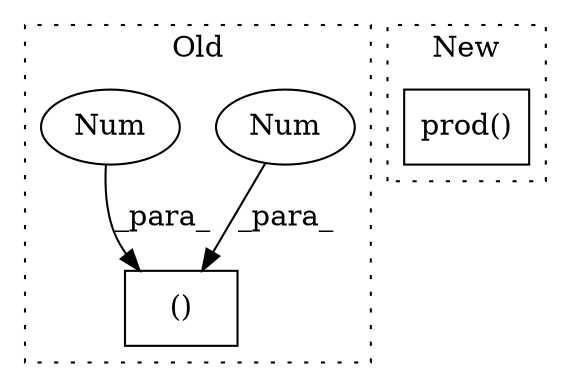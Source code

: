 digraph G {
subgraph cluster0 {
1 [label="()" a="54" s="5862" l="4" shape="box"];
3 [label="Num" a="76" s="5863" l="1" shape="ellipse"];
4 [label="Num" a="76" s="5865" l="1" shape="ellipse"];
label = "Old";
style="dotted";
}
subgraph cluster1 {
2 [label="prod()" a="75" s="7215,7257" l="11,1" shape="box"];
label = "New";
style="dotted";
}
3 -> 1 [label="_para_"];
4 -> 1 [label="_para_"];
}